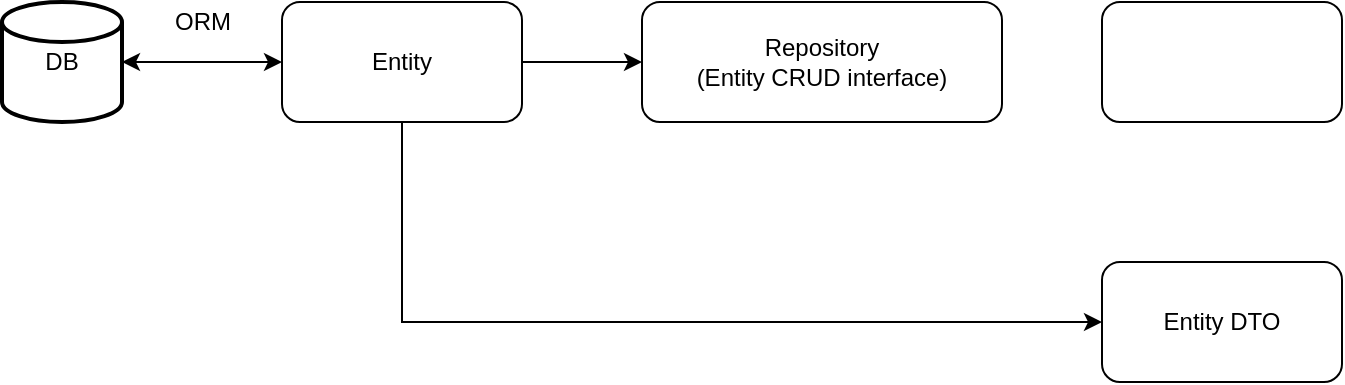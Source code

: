 <mxfile version="12.6.2" type="github"><diagram id="BV3MV8VP6gqLsG8-1HHs" name="Page-1"><mxGraphModel dx="2062" dy="1123" grid="1" gridSize="10" guides="1" tooltips="1" connect="1" arrows="1" fold="1" page="1" pageScale="1" pageWidth="1654" pageHeight="1169" math="0" shadow="0"><root><mxCell id="0"/><mxCell id="1" parent="0"/><mxCell id="uDYGBRyxBxEITGgGv881-13" value="DB" style="strokeWidth=2;html=1;shape=mxgraph.flowchart.database;whiteSpace=wrap;" vertex="1" parent="1"><mxGeometry x="110" y="320" width="60" height="60" as="geometry"/></mxCell><mxCell id="uDYGBRyxBxEITGgGv881-15" style="edgeStyle=orthogonalEdgeStyle;rounded=0;orthogonalLoop=1;jettySize=auto;html=1;startArrow=classic;startFill=1;" edge="1" parent="1" source="uDYGBRyxBxEITGgGv881-14" target="uDYGBRyxBxEITGgGv881-13"><mxGeometry relative="1" as="geometry"><Array as="points"><mxPoint x="230" y="350"/><mxPoint x="230" y="350"/></Array></mxGeometry></mxCell><mxCell id="uDYGBRyxBxEITGgGv881-18" style="edgeStyle=orthogonalEdgeStyle;rounded=0;orthogonalLoop=1;jettySize=auto;html=1;startArrow=none;startFill=0;" edge="1" parent="1" source="uDYGBRyxBxEITGgGv881-14" target="uDYGBRyxBxEITGgGv881-17"><mxGeometry relative="1" as="geometry"/></mxCell><mxCell id="uDYGBRyxBxEITGgGv881-23" style="edgeStyle=orthogonalEdgeStyle;rounded=0;orthogonalLoop=1;jettySize=auto;html=1;entryX=0;entryY=0.5;entryDx=0;entryDy=0;startArrow=none;startFill=0;" edge="1" parent="1" source="uDYGBRyxBxEITGgGv881-14" target="uDYGBRyxBxEITGgGv881-22"><mxGeometry relative="1" as="geometry"><Array as="points"><mxPoint x="310" y="480"/><mxPoint x="660" y="480"/></Array></mxGeometry></mxCell><mxCell id="uDYGBRyxBxEITGgGv881-14" value="Entity" style="rounded=1;whiteSpace=wrap;html=1;" vertex="1" parent="1"><mxGeometry x="250" y="320" width="120" height="60" as="geometry"/></mxCell><mxCell id="uDYGBRyxBxEITGgGv881-17" value="Repository&lt;br&gt;(Entity CRUD interface)" style="rounded=1;whiteSpace=wrap;html=1;" vertex="1" parent="1"><mxGeometry x="430" y="320" width="180" height="60" as="geometry"/></mxCell><mxCell id="uDYGBRyxBxEITGgGv881-19" value="ORM" style="text;html=1;align=center;verticalAlign=middle;resizable=0;points=[];autosize=1;" vertex="1" parent="1"><mxGeometry x="190" y="320" width="40" height="20" as="geometry"/></mxCell><mxCell id="uDYGBRyxBxEITGgGv881-21" value="" style="rounded=1;whiteSpace=wrap;html=1;" vertex="1" parent="1"><mxGeometry x="660" y="320" width="120" height="60" as="geometry"/></mxCell><mxCell id="uDYGBRyxBxEITGgGv881-22" value="Entity DTO" style="rounded=1;whiteSpace=wrap;html=1;" vertex="1" parent="1"><mxGeometry x="660" y="450" width="120" height="60" as="geometry"/></mxCell></root></mxGraphModel></diagram></mxfile>
